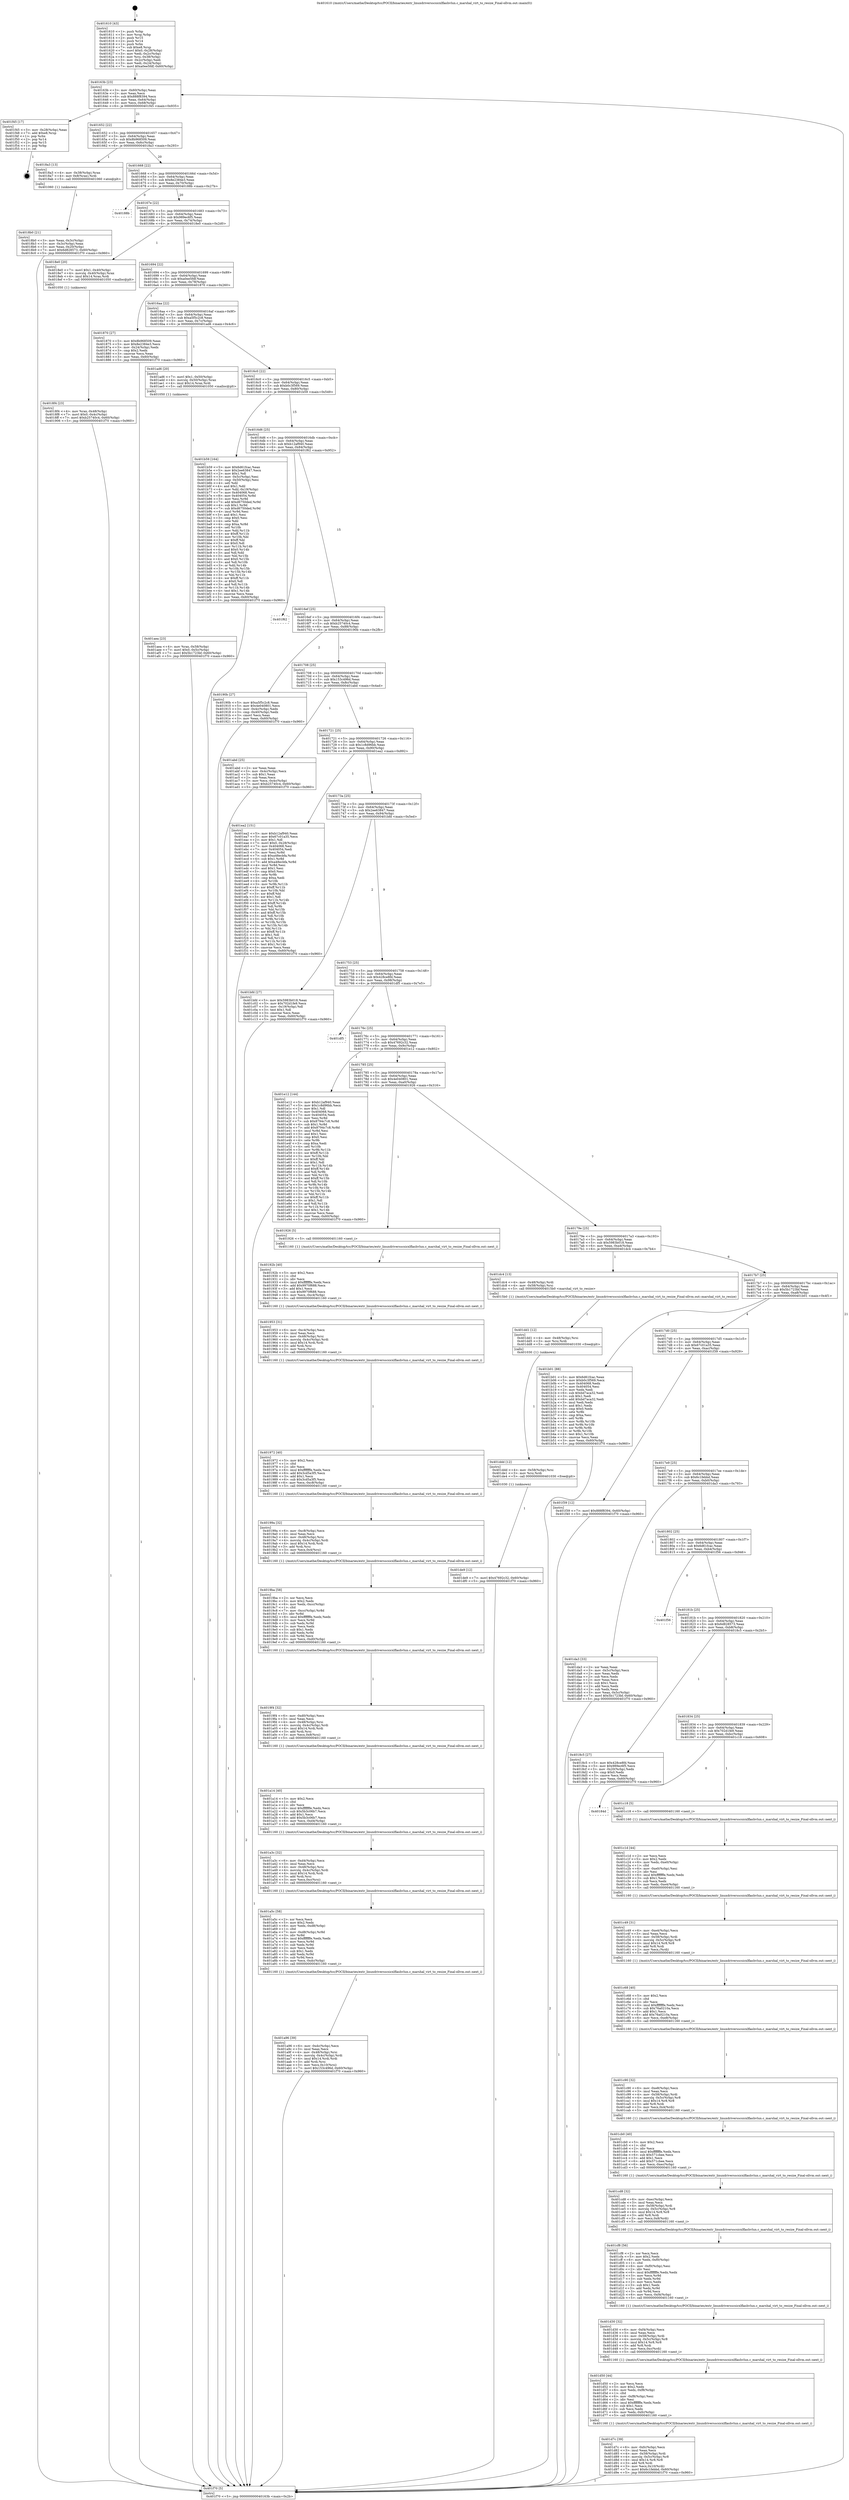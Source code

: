 digraph "0x401610" {
  label = "0x401610 (/mnt/c/Users/mathe/Desktop/tcc/POCII/binaries/extr_linuxdriversscsicxlflashvlun.c_marshal_virt_to_resize_Final-ollvm.out::main(0))"
  labelloc = "t"
  node[shape=record]

  Entry [label="",width=0.3,height=0.3,shape=circle,fillcolor=black,style=filled]
  "0x40163b" [label="{
     0x40163b [23]\l
     | [instrs]\l
     &nbsp;&nbsp;0x40163b \<+3\>: mov -0x60(%rbp),%eax\l
     &nbsp;&nbsp;0x40163e \<+2\>: mov %eax,%ecx\l
     &nbsp;&nbsp;0x401640 \<+6\>: sub $0x888f8394,%ecx\l
     &nbsp;&nbsp;0x401646 \<+3\>: mov %eax,-0x64(%rbp)\l
     &nbsp;&nbsp;0x401649 \<+3\>: mov %ecx,-0x68(%rbp)\l
     &nbsp;&nbsp;0x40164c \<+6\>: je 0000000000401f45 \<main+0x935\>\l
  }"]
  "0x401f45" [label="{
     0x401f45 [17]\l
     | [instrs]\l
     &nbsp;&nbsp;0x401f45 \<+3\>: mov -0x28(%rbp),%eax\l
     &nbsp;&nbsp;0x401f48 \<+7\>: add $0xe8,%rsp\l
     &nbsp;&nbsp;0x401f4f \<+1\>: pop %rbx\l
     &nbsp;&nbsp;0x401f50 \<+2\>: pop %r14\l
     &nbsp;&nbsp;0x401f52 \<+2\>: pop %r15\l
     &nbsp;&nbsp;0x401f54 \<+1\>: pop %rbp\l
     &nbsp;&nbsp;0x401f55 \<+1\>: ret\l
  }"]
  "0x401652" [label="{
     0x401652 [22]\l
     | [instrs]\l
     &nbsp;&nbsp;0x401652 \<+5\>: jmp 0000000000401657 \<main+0x47\>\l
     &nbsp;&nbsp;0x401657 \<+3\>: mov -0x64(%rbp),%eax\l
     &nbsp;&nbsp;0x40165a \<+5\>: sub $0x8b968509,%eax\l
     &nbsp;&nbsp;0x40165f \<+3\>: mov %eax,-0x6c(%rbp)\l
     &nbsp;&nbsp;0x401662 \<+6\>: je 00000000004018a3 \<main+0x293\>\l
  }"]
  Exit [label="",width=0.3,height=0.3,shape=circle,fillcolor=black,style=filled,peripheries=2]
  "0x4018a3" [label="{
     0x4018a3 [13]\l
     | [instrs]\l
     &nbsp;&nbsp;0x4018a3 \<+4\>: mov -0x38(%rbp),%rax\l
     &nbsp;&nbsp;0x4018a7 \<+4\>: mov 0x8(%rax),%rdi\l
     &nbsp;&nbsp;0x4018ab \<+5\>: call 0000000000401060 \<atoi@plt\>\l
     | [calls]\l
     &nbsp;&nbsp;0x401060 \{1\} (unknown)\l
  }"]
  "0x401668" [label="{
     0x401668 [22]\l
     | [instrs]\l
     &nbsp;&nbsp;0x401668 \<+5\>: jmp 000000000040166d \<main+0x5d\>\l
     &nbsp;&nbsp;0x40166d \<+3\>: mov -0x64(%rbp),%eax\l
     &nbsp;&nbsp;0x401670 \<+5\>: sub $0x8e2384e3,%eax\l
     &nbsp;&nbsp;0x401675 \<+3\>: mov %eax,-0x70(%rbp)\l
     &nbsp;&nbsp;0x401678 \<+6\>: je 000000000040188b \<main+0x27b\>\l
  }"]
  "0x401de9" [label="{
     0x401de9 [12]\l
     | [instrs]\l
     &nbsp;&nbsp;0x401de9 \<+7\>: movl $0x47692c32,-0x60(%rbp)\l
     &nbsp;&nbsp;0x401df0 \<+5\>: jmp 0000000000401f70 \<main+0x960\>\l
  }"]
  "0x40188b" [label="{
     0x40188b\l
  }", style=dashed]
  "0x40167e" [label="{
     0x40167e [22]\l
     | [instrs]\l
     &nbsp;&nbsp;0x40167e \<+5\>: jmp 0000000000401683 \<main+0x73\>\l
     &nbsp;&nbsp;0x401683 \<+3\>: mov -0x64(%rbp),%eax\l
     &nbsp;&nbsp;0x401686 \<+5\>: sub $0x989ec6f5,%eax\l
     &nbsp;&nbsp;0x40168b \<+3\>: mov %eax,-0x74(%rbp)\l
     &nbsp;&nbsp;0x40168e \<+6\>: je 00000000004018e0 \<main+0x2d0\>\l
  }"]
  "0x401ddd" [label="{
     0x401ddd [12]\l
     | [instrs]\l
     &nbsp;&nbsp;0x401ddd \<+4\>: mov -0x58(%rbp),%rsi\l
     &nbsp;&nbsp;0x401de1 \<+3\>: mov %rsi,%rdi\l
     &nbsp;&nbsp;0x401de4 \<+5\>: call 0000000000401030 \<free@plt\>\l
     | [calls]\l
     &nbsp;&nbsp;0x401030 \{1\} (unknown)\l
  }"]
  "0x4018e0" [label="{
     0x4018e0 [20]\l
     | [instrs]\l
     &nbsp;&nbsp;0x4018e0 \<+7\>: movl $0x1,-0x40(%rbp)\l
     &nbsp;&nbsp;0x4018e7 \<+4\>: movslq -0x40(%rbp),%rax\l
     &nbsp;&nbsp;0x4018eb \<+4\>: imul $0x14,%rax,%rdi\l
     &nbsp;&nbsp;0x4018ef \<+5\>: call 0000000000401050 \<malloc@plt\>\l
     | [calls]\l
     &nbsp;&nbsp;0x401050 \{1\} (unknown)\l
  }"]
  "0x401694" [label="{
     0x401694 [22]\l
     | [instrs]\l
     &nbsp;&nbsp;0x401694 \<+5\>: jmp 0000000000401699 \<main+0x89\>\l
     &nbsp;&nbsp;0x401699 \<+3\>: mov -0x64(%rbp),%eax\l
     &nbsp;&nbsp;0x40169c \<+5\>: sub $0xa0ee5fdf,%eax\l
     &nbsp;&nbsp;0x4016a1 \<+3\>: mov %eax,-0x78(%rbp)\l
     &nbsp;&nbsp;0x4016a4 \<+6\>: je 0000000000401870 \<main+0x260\>\l
  }"]
  "0x401dd1" [label="{
     0x401dd1 [12]\l
     | [instrs]\l
     &nbsp;&nbsp;0x401dd1 \<+4\>: mov -0x48(%rbp),%rsi\l
     &nbsp;&nbsp;0x401dd5 \<+3\>: mov %rsi,%rdi\l
     &nbsp;&nbsp;0x401dd8 \<+5\>: call 0000000000401030 \<free@plt\>\l
     | [calls]\l
     &nbsp;&nbsp;0x401030 \{1\} (unknown)\l
  }"]
  "0x401870" [label="{
     0x401870 [27]\l
     | [instrs]\l
     &nbsp;&nbsp;0x401870 \<+5\>: mov $0x8b968509,%eax\l
     &nbsp;&nbsp;0x401875 \<+5\>: mov $0x8e2384e3,%ecx\l
     &nbsp;&nbsp;0x40187a \<+3\>: mov -0x24(%rbp),%edx\l
     &nbsp;&nbsp;0x40187d \<+3\>: cmp $0x2,%edx\l
     &nbsp;&nbsp;0x401880 \<+3\>: cmovne %ecx,%eax\l
     &nbsp;&nbsp;0x401883 \<+3\>: mov %eax,-0x60(%rbp)\l
     &nbsp;&nbsp;0x401886 \<+5\>: jmp 0000000000401f70 \<main+0x960\>\l
  }"]
  "0x4016aa" [label="{
     0x4016aa [22]\l
     | [instrs]\l
     &nbsp;&nbsp;0x4016aa \<+5\>: jmp 00000000004016af \<main+0x9f\>\l
     &nbsp;&nbsp;0x4016af \<+3\>: mov -0x64(%rbp),%eax\l
     &nbsp;&nbsp;0x4016b2 \<+5\>: sub $0xa5f5c2c8,%eax\l
     &nbsp;&nbsp;0x4016b7 \<+3\>: mov %eax,-0x7c(%rbp)\l
     &nbsp;&nbsp;0x4016ba \<+6\>: je 0000000000401ad6 \<main+0x4c6\>\l
  }"]
  "0x401f70" [label="{
     0x401f70 [5]\l
     | [instrs]\l
     &nbsp;&nbsp;0x401f70 \<+5\>: jmp 000000000040163b \<main+0x2b\>\l
  }"]
  "0x401610" [label="{
     0x401610 [43]\l
     | [instrs]\l
     &nbsp;&nbsp;0x401610 \<+1\>: push %rbp\l
     &nbsp;&nbsp;0x401611 \<+3\>: mov %rsp,%rbp\l
     &nbsp;&nbsp;0x401614 \<+2\>: push %r15\l
     &nbsp;&nbsp;0x401616 \<+2\>: push %r14\l
     &nbsp;&nbsp;0x401618 \<+1\>: push %rbx\l
     &nbsp;&nbsp;0x401619 \<+7\>: sub $0xe8,%rsp\l
     &nbsp;&nbsp;0x401620 \<+7\>: movl $0x0,-0x28(%rbp)\l
     &nbsp;&nbsp;0x401627 \<+3\>: mov %edi,-0x2c(%rbp)\l
     &nbsp;&nbsp;0x40162a \<+4\>: mov %rsi,-0x38(%rbp)\l
     &nbsp;&nbsp;0x40162e \<+3\>: mov -0x2c(%rbp),%edi\l
     &nbsp;&nbsp;0x401631 \<+3\>: mov %edi,-0x24(%rbp)\l
     &nbsp;&nbsp;0x401634 \<+7\>: movl $0xa0ee5fdf,-0x60(%rbp)\l
  }"]
  "0x4018b0" [label="{
     0x4018b0 [21]\l
     | [instrs]\l
     &nbsp;&nbsp;0x4018b0 \<+3\>: mov %eax,-0x3c(%rbp)\l
     &nbsp;&nbsp;0x4018b3 \<+3\>: mov -0x3c(%rbp),%eax\l
     &nbsp;&nbsp;0x4018b6 \<+3\>: mov %eax,-0x20(%rbp)\l
     &nbsp;&nbsp;0x4018b9 \<+7\>: movl $0x6d828573,-0x60(%rbp)\l
     &nbsp;&nbsp;0x4018c0 \<+5\>: jmp 0000000000401f70 \<main+0x960\>\l
  }"]
  "0x401d7c" [label="{
     0x401d7c [39]\l
     | [instrs]\l
     &nbsp;&nbsp;0x401d7c \<+6\>: mov -0xfc(%rbp),%ecx\l
     &nbsp;&nbsp;0x401d82 \<+3\>: imul %eax,%ecx\l
     &nbsp;&nbsp;0x401d85 \<+4\>: mov -0x58(%rbp),%rdi\l
     &nbsp;&nbsp;0x401d89 \<+4\>: movslq -0x5c(%rbp),%r8\l
     &nbsp;&nbsp;0x401d8d \<+4\>: imul $0x14,%r8,%r8\l
     &nbsp;&nbsp;0x401d91 \<+3\>: add %r8,%rdi\l
     &nbsp;&nbsp;0x401d94 \<+3\>: mov %ecx,0x10(%rdi)\l
     &nbsp;&nbsp;0x401d97 \<+7\>: movl $0x6c1febbd,-0x60(%rbp)\l
     &nbsp;&nbsp;0x401d9e \<+5\>: jmp 0000000000401f70 \<main+0x960\>\l
  }"]
  "0x401ad6" [label="{
     0x401ad6 [20]\l
     | [instrs]\l
     &nbsp;&nbsp;0x401ad6 \<+7\>: movl $0x1,-0x50(%rbp)\l
     &nbsp;&nbsp;0x401add \<+4\>: movslq -0x50(%rbp),%rax\l
     &nbsp;&nbsp;0x401ae1 \<+4\>: imul $0x14,%rax,%rdi\l
     &nbsp;&nbsp;0x401ae5 \<+5\>: call 0000000000401050 \<malloc@plt\>\l
     | [calls]\l
     &nbsp;&nbsp;0x401050 \{1\} (unknown)\l
  }"]
  "0x4016c0" [label="{
     0x4016c0 [22]\l
     | [instrs]\l
     &nbsp;&nbsp;0x4016c0 \<+5\>: jmp 00000000004016c5 \<main+0xb5\>\l
     &nbsp;&nbsp;0x4016c5 \<+3\>: mov -0x64(%rbp),%eax\l
     &nbsp;&nbsp;0x4016c8 \<+5\>: sub $0xb0c3f569,%eax\l
     &nbsp;&nbsp;0x4016cd \<+3\>: mov %eax,-0x80(%rbp)\l
     &nbsp;&nbsp;0x4016d0 \<+6\>: je 0000000000401b59 \<main+0x549\>\l
  }"]
  "0x401d50" [label="{
     0x401d50 [44]\l
     | [instrs]\l
     &nbsp;&nbsp;0x401d50 \<+2\>: xor %ecx,%ecx\l
     &nbsp;&nbsp;0x401d52 \<+5\>: mov $0x2,%edx\l
     &nbsp;&nbsp;0x401d57 \<+6\>: mov %edx,-0xf8(%rbp)\l
     &nbsp;&nbsp;0x401d5d \<+1\>: cltd\l
     &nbsp;&nbsp;0x401d5e \<+6\>: mov -0xf8(%rbp),%esi\l
     &nbsp;&nbsp;0x401d64 \<+2\>: idiv %esi\l
     &nbsp;&nbsp;0x401d66 \<+6\>: imul $0xfffffffe,%edx,%edx\l
     &nbsp;&nbsp;0x401d6c \<+3\>: sub $0x1,%ecx\l
     &nbsp;&nbsp;0x401d6f \<+2\>: sub %ecx,%edx\l
     &nbsp;&nbsp;0x401d71 \<+6\>: mov %edx,-0xfc(%rbp)\l
     &nbsp;&nbsp;0x401d77 \<+5\>: call 0000000000401160 \<next_i\>\l
     | [calls]\l
     &nbsp;&nbsp;0x401160 \{1\} (/mnt/c/Users/mathe/Desktop/tcc/POCII/binaries/extr_linuxdriversscsicxlflashvlun.c_marshal_virt_to_resize_Final-ollvm.out::next_i)\l
  }"]
  "0x401b59" [label="{
     0x401b59 [164]\l
     | [instrs]\l
     &nbsp;&nbsp;0x401b59 \<+5\>: mov $0x6d61fcac,%eax\l
     &nbsp;&nbsp;0x401b5e \<+5\>: mov $0x2ee63847,%ecx\l
     &nbsp;&nbsp;0x401b63 \<+2\>: mov $0x1,%dl\l
     &nbsp;&nbsp;0x401b65 \<+3\>: mov -0x5c(%rbp),%esi\l
     &nbsp;&nbsp;0x401b68 \<+3\>: cmp -0x50(%rbp),%esi\l
     &nbsp;&nbsp;0x401b6b \<+4\>: setl %dil\l
     &nbsp;&nbsp;0x401b6f \<+4\>: and $0x1,%dil\l
     &nbsp;&nbsp;0x401b73 \<+4\>: mov %dil,-0x19(%rbp)\l
     &nbsp;&nbsp;0x401b77 \<+7\>: mov 0x404068,%esi\l
     &nbsp;&nbsp;0x401b7e \<+8\>: mov 0x404054,%r8d\l
     &nbsp;&nbsp;0x401b86 \<+3\>: mov %esi,%r9d\l
     &nbsp;&nbsp;0x401b89 \<+7\>: add $0xd6750ded,%r9d\l
     &nbsp;&nbsp;0x401b90 \<+4\>: sub $0x1,%r9d\l
     &nbsp;&nbsp;0x401b94 \<+7\>: sub $0xd6750ded,%r9d\l
     &nbsp;&nbsp;0x401b9b \<+4\>: imul %r9d,%esi\l
     &nbsp;&nbsp;0x401b9f \<+3\>: and $0x1,%esi\l
     &nbsp;&nbsp;0x401ba2 \<+3\>: cmp $0x0,%esi\l
     &nbsp;&nbsp;0x401ba5 \<+4\>: sete %dil\l
     &nbsp;&nbsp;0x401ba9 \<+4\>: cmp $0xa,%r8d\l
     &nbsp;&nbsp;0x401bad \<+4\>: setl %r10b\l
     &nbsp;&nbsp;0x401bb1 \<+3\>: mov %dil,%r11b\l
     &nbsp;&nbsp;0x401bb4 \<+4\>: xor $0xff,%r11b\l
     &nbsp;&nbsp;0x401bb8 \<+3\>: mov %r10b,%bl\l
     &nbsp;&nbsp;0x401bbb \<+3\>: xor $0xff,%bl\l
     &nbsp;&nbsp;0x401bbe \<+3\>: xor $0x0,%dl\l
     &nbsp;&nbsp;0x401bc1 \<+3\>: mov %r11b,%r14b\l
     &nbsp;&nbsp;0x401bc4 \<+4\>: and $0x0,%r14b\l
     &nbsp;&nbsp;0x401bc8 \<+3\>: and %dl,%dil\l
     &nbsp;&nbsp;0x401bcb \<+3\>: mov %bl,%r15b\l
     &nbsp;&nbsp;0x401bce \<+4\>: and $0x0,%r15b\l
     &nbsp;&nbsp;0x401bd2 \<+3\>: and %dl,%r10b\l
     &nbsp;&nbsp;0x401bd5 \<+3\>: or %dil,%r14b\l
     &nbsp;&nbsp;0x401bd8 \<+3\>: or %r10b,%r15b\l
     &nbsp;&nbsp;0x401bdb \<+3\>: xor %r15b,%r14b\l
     &nbsp;&nbsp;0x401bde \<+3\>: or %bl,%r11b\l
     &nbsp;&nbsp;0x401be1 \<+4\>: xor $0xff,%r11b\l
     &nbsp;&nbsp;0x401be5 \<+3\>: or $0x0,%dl\l
     &nbsp;&nbsp;0x401be8 \<+3\>: and %dl,%r11b\l
     &nbsp;&nbsp;0x401beb \<+3\>: or %r11b,%r14b\l
     &nbsp;&nbsp;0x401bee \<+4\>: test $0x1,%r14b\l
     &nbsp;&nbsp;0x401bf2 \<+3\>: cmovne %ecx,%eax\l
     &nbsp;&nbsp;0x401bf5 \<+3\>: mov %eax,-0x60(%rbp)\l
     &nbsp;&nbsp;0x401bf8 \<+5\>: jmp 0000000000401f70 \<main+0x960\>\l
  }"]
  "0x4016d6" [label="{
     0x4016d6 [25]\l
     | [instrs]\l
     &nbsp;&nbsp;0x4016d6 \<+5\>: jmp 00000000004016db \<main+0xcb\>\l
     &nbsp;&nbsp;0x4016db \<+3\>: mov -0x64(%rbp),%eax\l
     &nbsp;&nbsp;0x4016de \<+5\>: sub $0xb12af940,%eax\l
     &nbsp;&nbsp;0x4016e3 \<+6\>: mov %eax,-0x84(%rbp)\l
     &nbsp;&nbsp;0x4016e9 \<+6\>: je 0000000000401f62 \<main+0x952\>\l
  }"]
  "0x401d30" [label="{
     0x401d30 [32]\l
     | [instrs]\l
     &nbsp;&nbsp;0x401d30 \<+6\>: mov -0xf4(%rbp),%ecx\l
     &nbsp;&nbsp;0x401d36 \<+3\>: imul %eax,%ecx\l
     &nbsp;&nbsp;0x401d39 \<+4\>: mov -0x58(%rbp),%rdi\l
     &nbsp;&nbsp;0x401d3d \<+4\>: movslq -0x5c(%rbp),%r8\l
     &nbsp;&nbsp;0x401d41 \<+4\>: imul $0x14,%r8,%r8\l
     &nbsp;&nbsp;0x401d45 \<+3\>: add %r8,%rdi\l
     &nbsp;&nbsp;0x401d48 \<+3\>: mov %ecx,0xc(%rdi)\l
     &nbsp;&nbsp;0x401d4b \<+5\>: call 0000000000401160 \<next_i\>\l
     | [calls]\l
     &nbsp;&nbsp;0x401160 \{1\} (/mnt/c/Users/mathe/Desktop/tcc/POCII/binaries/extr_linuxdriversscsicxlflashvlun.c_marshal_virt_to_resize_Final-ollvm.out::next_i)\l
  }"]
  "0x401f62" [label="{
     0x401f62\l
  }", style=dashed]
  "0x4016ef" [label="{
     0x4016ef [25]\l
     | [instrs]\l
     &nbsp;&nbsp;0x4016ef \<+5\>: jmp 00000000004016f4 \<main+0xe4\>\l
     &nbsp;&nbsp;0x4016f4 \<+3\>: mov -0x64(%rbp),%eax\l
     &nbsp;&nbsp;0x4016f7 \<+5\>: sub $0xb25740c4,%eax\l
     &nbsp;&nbsp;0x4016fc \<+6\>: mov %eax,-0x88(%rbp)\l
     &nbsp;&nbsp;0x401702 \<+6\>: je 000000000040190b \<main+0x2fb\>\l
  }"]
  "0x401cf8" [label="{
     0x401cf8 [56]\l
     | [instrs]\l
     &nbsp;&nbsp;0x401cf8 \<+2\>: xor %ecx,%ecx\l
     &nbsp;&nbsp;0x401cfa \<+5\>: mov $0x2,%edx\l
     &nbsp;&nbsp;0x401cff \<+6\>: mov %edx,-0xf0(%rbp)\l
     &nbsp;&nbsp;0x401d05 \<+1\>: cltd\l
     &nbsp;&nbsp;0x401d06 \<+6\>: mov -0xf0(%rbp),%esi\l
     &nbsp;&nbsp;0x401d0c \<+2\>: idiv %esi\l
     &nbsp;&nbsp;0x401d0e \<+6\>: imul $0xfffffffe,%edx,%edx\l
     &nbsp;&nbsp;0x401d14 \<+3\>: mov %ecx,%r9d\l
     &nbsp;&nbsp;0x401d17 \<+3\>: sub %edx,%r9d\l
     &nbsp;&nbsp;0x401d1a \<+2\>: mov %ecx,%edx\l
     &nbsp;&nbsp;0x401d1c \<+3\>: sub $0x1,%edx\l
     &nbsp;&nbsp;0x401d1f \<+3\>: add %edx,%r9d\l
     &nbsp;&nbsp;0x401d22 \<+3\>: sub %r9d,%ecx\l
     &nbsp;&nbsp;0x401d25 \<+6\>: mov %ecx,-0xf4(%rbp)\l
     &nbsp;&nbsp;0x401d2b \<+5\>: call 0000000000401160 \<next_i\>\l
     | [calls]\l
     &nbsp;&nbsp;0x401160 \{1\} (/mnt/c/Users/mathe/Desktop/tcc/POCII/binaries/extr_linuxdriversscsicxlflashvlun.c_marshal_virt_to_resize_Final-ollvm.out::next_i)\l
  }"]
  "0x40190b" [label="{
     0x40190b [27]\l
     | [instrs]\l
     &nbsp;&nbsp;0x40190b \<+5\>: mov $0xa5f5c2c8,%eax\l
     &nbsp;&nbsp;0x401910 \<+5\>: mov $0x4e040801,%ecx\l
     &nbsp;&nbsp;0x401915 \<+3\>: mov -0x4c(%rbp),%edx\l
     &nbsp;&nbsp;0x401918 \<+3\>: cmp -0x40(%rbp),%edx\l
     &nbsp;&nbsp;0x40191b \<+3\>: cmovl %ecx,%eax\l
     &nbsp;&nbsp;0x40191e \<+3\>: mov %eax,-0x60(%rbp)\l
     &nbsp;&nbsp;0x401921 \<+5\>: jmp 0000000000401f70 \<main+0x960\>\l
  }"]
  "0x401708" [label="{
     0x401708 [25]\l
     | [instrs]\l
     &nbsp;&nbsp;0x401708 \<+5\>: jmp 000000000040170d \<main+0xfd\>\l
     &nbsp;&nbsp;0x40170d \<+3\>: mov -0x64(%rbp),%eax\l
     &nbsp;&nbsp;0x401710 \<+5\>: sub $0x153c496d,%eax\l
     &nbsp;&nbsp;0x401715 \<+6\>: mov %eax,-0x8c(%rbp)\l
     &nbsp;&nbsp;0x40171b \<+6\>: je 0000000000401abd \<main+0x4ad\>\l
  }"]
  "0x401cd8" [label="{
     0x401cd8 [32]\l
     | [instrs]\l
     &nbsp;&nbsp;0x401cd8 \<+6\>: mov -0xec(%rbp),%ecx\l
     &nbsp;&nbsp;0x401cde \<+3\>: imul %eax,%ecx\l
     &nbsp;&nbsp;0x401ce1 \<+4\>: mov -0x58(%rbp),%rdi\l
     &nbsp;&nbsp;0x401ce5 \<+4\>: movslq -0x5c(%rbp),%r8\l
     &nbsp;&nbsp;0x401ce9 \<+4\>: imul $0x14,%r8,%r8\l
     &nbsp;&nbsp;0x401ced \<+3\>: add %r8,%rdi\l
     &nbsp;&nbsp;0x401cf0 \<+3\>: mov %ecx,0x8(%rdi)\l
     &nbsp;&nbsp;0x401cf3 \<+5\>: call 0000000000401160 \<next_i\>\l
     | [calls]\l
     &nbsp;&nbsp;0x401160 \{1\} (/mnt/c/Users/mathe/Desktop/tcc/POCII/binaries/extr_linuxdriversscsicxlflashvlun.c_marshal_virt_to_resize_Final-ollvm.out::next_i)\l
  }"]
  "0x401abd" [label="{
     0x401abd [25]\l
     | [instrs]\l
     &nbsp;&nbsp;0x401abd \<+2\>: xor %eax,%eax\l
     &nbsp;&nbsp;0x401abf \<+3\>: mov -0x4c(%rbp),%ecx\l
     &nbsp;&nbsp;0x401ac2 \<+3\>: sub $0x1,%eax\l
     &nbsp;&nbsp;0x401ac5 \<+2\>: sub %eax,%ecx\l
     &nbsp;&nbsp;0x401ac7 \<+3\>: mov %ecx,-0x4c(%rbp)\l
     &nbsp;&nbsp;0x401aca \<+7\>: movl $0xb25740c4,-0x60(%rbp)\l
     &nbsp;&nbsp;0x401ad1 \<+5\>: jmp 0000000000401f70 \<main+0x960\>\l
  }"]
  "0x401721" [label="{
     0x401721 [25]\l
     | [instrs]\l
     &nbsp;&nbsp;0x401721 \<+5\>: jmp 0000000000401726 \<main+0x116\>\l
     &nbsp;&nbsp;0x401726 \<+3\>: mov -0x64(%rbp),%eax\l
     &nbsp;&nbsp;0x401729 \<+5\>: sub $0x1c8d96bb,%eax\l
     &nbsp;&nbsp;0x40172e \<+6\>: mov %eax,-0x90(%rbp)\l
     &nbsp;&nbsp;0x401734 \<+6\>: je 0000000000401ea2 \<main+0x892\>\l
  }"]
  "0x401cb0" [label="{
     0x401cb0 [40]\l
     | [instrs]\l
     &nbsp;&nbsp;0x401cb0 \<+5\>: mov $0x2,%ecx\l
     &nbsp;&nbsp;0x401cb5 \<+1\>: cltd\l
     &nbsp;&nbsp;0x401cb6 \<+2\>: idiv %ecx\l
     &nbsp;&nbsp;0x401cb8 \<+6\>: imul $0xfffffffe,%edx,%ecx\l
     &nbsp;&nbsp;0x401cbe \<+6\>: sub $0x571cbee,%ecx\l
     &nbsp;&nbsp;0x401cc4 \<+3\>: add $0x1,%ecx\l
     &nbsp;&nbsp;0x401cc7 \<+6\>: add $0x571cbee,%ecx\l
     &nbsp;&nbsp;0x401ccd \<+6\>: mov %ecx,-0xec(%rbp)\l
     &nbsp;&nbsp;0x401cd3 \<+5\>: call 0000000000401160 \<next_i\>\l
     | [calls]\l
     &nbsp;&nbsp;0x401160 \{1\} (/mnt/c/Users/mathe/Desktop/tcc/POCII/binaries/extr_linuxdriversscsicxlflashvlun.c_marshal_virt_to_resize_Final-ollvm.out::next_i)\l
  }"]
  "0x401ea2" [label="{
     0x401ea2 [151]\l
     | [instrs]\l
     &nbsp;&nbsp;0x401ea2 \<+5\>: mov $0xb12af940,%eax\l
     &nbsp;&nbsp;0x401ea7 \<+5\>: mov $0x67c01a35,%ecx\l
     &nbsp;&nbsp;0x401eac \<+2\>: mov $0x1,%dl\l
     &nbsp;&nbsp;0x401eae \<+7\>: movl $0x0,-0x28(%rbp)\l
     &nbsp;&nbsp;0x401eb5 \<+7\>: mov 0x404068,%esi\l
     &nbsp;&nbsp;0x401ebc \<+7\>: mov 0x404054,%edi\l
     &nbsp;&nbsp;0x401ec3 \<+3\>: mov %esi,%r8d\l
     &nbsp;&nbsp;0x401ec6 \<+7\>: sub $0xa48ecbfa,%r8d\l
     &nbsp;&nbsp;0x401ecd \<+4\>: sub $0x1,%r8d\l
     &nbsp;&nbsp;0x401ed1 \<+7\>: add $0xa48ecbfa,%r8d\l
     &nbsp;&nbsp;0x401ed8 \<+4\>: imul %r8d,%esi\l
     &nbsp;&nbsp;0x401edc \<+3\>: and $0x1,%esi\l
     &nbsp;&nbsp;0x401edf \<+3\>: cmp $0x0,%esi\l
     &nbsp;&nbsp;0x401ee2 \<+4\>: sete %r9b\l
     &nbsp;&nbsp;0x401ee6 \<+3\>: cmp $0xa,%edi\l
     &nbsp;&nbsp;0x401ee9 \<+4\>: setl %r10b\l
     &nbsp;&nbsp;0x401eed \<+3\>: mov %r9b,%r11b\l
     &nbsp;&nbsp;0x401ef0 \<+4\>: xor $0xff,%r11b\l
     &nbsp;&nbsp;0x401ef4 \<+3\>: mov %r10b,%bl\l
     &nbsp;&nbsp;0x401ef7 \<+3\>: xor $0xff,%bl\l
     &nbsp;&nbsp;0x401efa \<+3\>: xor $0x1,%dl\l
     &nbsp;&nbsp;0x401efd \<+3\>: mov %r11b,%r14b\l
     &nbsp;&nbsp;0x401f00 \<+4\>: and $0xff,%r14b\l
     &nbsp;&nbsp;0x401f04 \<+3\>: and %dl,%r9b\l
     &nbsp;&nbsp;0x401f07 \<+3\>: mov %bl,%r15b\l
     &nbsp;&nbsp;0x401f0a \<+4\>: and $0xff,%r15b\l
     &nbsp;&nbsp;0x401f0e \<+3\>: and %dl,%r10b\l
     &nbsp;&nbsp;0x401f11 \<+3\>: or %r9b,%r14b\l
     &nbsp;&nbsp;0x401f14 \<+3\>: or %r10b,%r15b\l
     &nbsp;&nbsp;0x401f17 \<+3\>: xor %r15b,%r14b\l
     &nbsp;&nbsp;0x401f1a \<+3\>: or %bl,%r11b\l
     &nbsp;&nbsp;0x401f1d \<+4\>: xor $0xff,%r11b\l
     &nbsp;&nbsp;0x401f21 \<+3\>: or $0x1,%dl\l
     &nbsp;&nbsp;0x401f24 \<+3\>: and %dl,%r11b\l
     &nbsp;&nbsp;0x401f27 \<+3\>: or %r11b,%r14b\l
     &nbsp;&nbsp;0x401f2a \<+4\>: test $0x1,%r14b\l
     &nbsp;&nbsp;0x401f2e \<+3\>: cmovne %ecx,%eax\l
     &nbsp;&nbsp;0x401f31 \<+3\>: mov %eax,-0x60(%rbp)\l
     &nbsp;&nbsp;0x401f34 \<+5\>: jmp 0000000000401f70 \<main+0x960\>\l
  }"]
  "0x40173a" [label="{
     0x40173a [25]\l
     | [instrs]\l
     &nbsp;&nbsp;0x40173a \<+5\>: jmp 000000000040173f \<main+0x12f\>\l
     &nbsp;&nbsp;0x40173f \<+3\>: mov -0x64(%rbp),%eax\l
     &nbsp;&nbsp;0x401742 \<+5\>: sub $0x2ee63847,%eax\l
     &nbsp;&nbsp;0x401747 \<+6\>: mov %eax,-0x94(%rbp)\l
     &nbsp;&nbsp;0x40174d \<+6\>: je 0000000000401bfd \<main+0x5ed\>\l
  }"]
  "0x401c90" [label="{
     0x401c90 [32]\l
     | [instrs]\l
     &nbsp;&nbsp;0x401c90 \<+6\>: mov -0xe8(%rbp),%ecx\l
     &nbsp;&nbsp;0x401c96 \<+3\>: imul %eax,%ecx\l
     &nbsp;&nbsp;0x401c99 \<+4\>: mov -0x58(%rbp),%rdi\l
     &nbsp;&nbsp;0x401c9d \<+4\>: movslq -0x5c(%rbp),%r8\l
     &nbsp;&nbsp;0x401ca1 \<+4\>: imul $0x14,%r8,%r8\l
     &nbsp;&nbsp;0x401ca5 \<+3\>: add %r8,%rdi\l
     &nbsp;&nbsp;0x401ca8 \<+3\>: mov %ecx,0x4(%rdi)\l
     &nbsp;&nbsp;0x401cab \<+5\>: call 0000000000401160 \<next_i\>\l
     | [calls]\l
     &nbsp;&nbsp;0x401160 \{1\} (/mnt/c/Users/mathe/Desktop/tcc/POCII/binaries/extr_linuxdriversscsicxlflashvlun.c_marshal_virt_to_resize_Final-ollvm.out::next_i)\l
  }"]
  "0x401bfd" [label="{
     0x401bfd [27]\l
     | [instrs]\l
     &nbsp;&nbsp;0x401bfd \<+5\>: mov $0x5983b018,%eax\l
     &nbsp;&nbsp;0x401c02 \<+5\>: mov $0x702d1fe9,%ecx\l
     &nbsp;&nbsp;0x401c07 \<+3\>: mov -0x19(%rbp),%dl\l
     &nbsp;&nbsp;0x401c0a \<+3\>: test $0x1,%dl\l
     &nbsp;&nbsp;0x401c0d \<+3\>: cmovne %ecx,%eax\l
     &nbsp;&nbsp;0x401c10 \<+3\>: mov %eax,-0x60(%rbp)\l
     &nbsp;&nbsp;0x401c13 \<+5\>: jmp 0000000000401f70 \<main+0x960\>\l
  }"]
  "0x401753" [label="{
     0x401753 [25]\l
     | [instrs]\l
     &nbsp;&nbsp;0x401753 \<+5\>: jmp 0000000000401758 \<main+0x148\>\l
     &nbsp;&nbsp;0x401758 \<+3\>: mov -0x64(%rbp),%eax\l
     &nbsp;&nbsp;0x40175b \<+5\>: sub $0x428ce8fd,%eax\l
     &nbsp;&nbsp;0x401760 \<+6\>: mov %eax,-0x98(%rbp)\l
     &nbsp;&nbsp;0x401766 \<+6\>: je 0000000000401df5 \<main+0x7e5\>\l
  }"]
  "0x401c68" [label="{
     0x401c68 [40]\l
     | [instrs]\l
     &nbsp;&nbsp;0x401c68 \<+5\>: mov $0x2,%ecx\l
     &nbsp;&nbsp;0x401c6d \<+1\>: cltd\l
     &nbsp;&nbsp;0x401c6e \<+2\>: idiv %ecx\l
     &nbsp;&nbsp;0x401c70 \<+6\>: imul $0xfffffffe,%edx,%ecx\l
     &nbsp;&nbsp;0x401c76 \<+6\>: sub $0x76a0210a,%ecx\l
     &nbsp;&nbsp;0x401c7c \<+3\>: add $0x1,%ecx\l
     &nbsp;&nbsp;0x401c7f \<+6\>: add $0x76a0210a,%ecx\l
     &nbsp;&nbsp;0x401c85 \<+6\>: mov %ecx,-0xe8(%rbp)\l
     &nbsp;&nbsp;0x401c8b \<+5\>: call 0000000000401160 \<next_i\>\l
     | [calls]\l
     &nbsp;&nbsp;0x401160 \{1\} (/mnt/c/Users/mathe/Desktop/tcc/POCII/binaries/extr_linuxdriversscsicxlflashvlun.c_marshal_virt_to_resize_Final-ollvm.out::next_i)\l
  }"]
  "0x401df5" [label="{
     0x401df5\l
  }", style=dashed]
  "0x40176c" [label="{
     0x40176c [25]\l
     | [instrs]\l
     &nbsp;&nbsp;0x40176c \<+5\>: jmp 0000000000401771 \<main+0x161\>\l
     &nbsp;&nbsp;0x401771 \<+3\>: mov -0x64(%rbp),%eax\l
     &nbsp;&nbsp;0x401774 \<+5\>: sub $0x47692c32,%eax\l
     &nbsp;&nbsp;0x401779 \<+6\>: mov %eax,-0x9c(%rbp)\l
     &nbsp;&nbsp;0x40177f \<+6\>: je 0000000000401e12 \<main+0x802\>\l
  }"]
  "0x401c49" [label="{
     0x401c49 [31]\l
     | [instrs]\l
     &nbsp;&nbsp;0x401c49 \<+6\>: mov -0xe4(%rbp),%ecx\l
     &nbsp;&nbsp;0x401c4f \<+3\>: imul %eax,%ecx\l
     &nbsp;&nbsp;0x401c52 \<+4\>: mov -0x58(%rbp),%rdi\l
     &nbsp;&nbsp;0x401c56 \<+4\>: movslq -0x5c(%rbp),%r8\l
     &nbsp;&nbsp;0x401c5a \<+4\>: imul $0x14,%r8,%r8\l
     &nbsp;&nbsp;0x401c5e \<+3\>: add %r8,%rdi\l
     &nbsp;&nbsp;0x401c61 \<+2\>: mov %ecx,(%rdi)\l
     &nbsp;&nbsp;0x401c63 \<+5\>: call 0000000000401160 \<next_i\>\l
     | [calls]\l
     &nbsp;&nbsp;0x401160 \{1\} (/mnt/c/Users/mathe/Desktop/tcc/POCII/binaries/extr_linuxdriversscsicxlflashvlun.c_marshal_virt_to_resize_Final-ollvm.out::next_i)\l
  }"]
  "0x401e12" [label="{
     0x401e12 [144]\l
     | [instrs]\l
     &nbsp;&nbsp;0x401e12 \<+5\>: mov $0xb12af940,%eax\l
     &nbsp;&nbsp;0x401e17 \<+5\>: mov $0x1c8d96bb,%ecx\l
     &nbsp;&nbsp;0x401e1c \<+2\>: mov $0x1,%dl\l
     &nbsp;&nbsp;0x401e1e \<+7\>: mov 0x404068,%esi\l
     &nbsp;&nbsp;0x401e25 \<+7\>: mov 0x404054,%edi\l
     &nbsp;&nbsp;0x401e2c \<+3\>: mov %esi,%r8d\l
     &nbsp;&nbsp;0x401e2f \<+7\>: sub $0x8794c7c8,%r8d\l
     &nbsp;&nbsp;0x401e36 \<+4\>: sub $0x1,%r8d\l
     &nbsp;&nbsp;0x401e3a \<+7\>: add $0x8794c7c8,%r8d\l
     &nbsp;&nbsp;0x401e41 \<+4\>: imul %r8d,%esi\l
     &nbsp;&nbsp;0x401e45 \<+3\>: and $0x1,%esi\l
     &nbsp;&nbsp;0x401e48 \<+3\>: cmp $0x0,%esi\l
     &nbsp;&nbsp;0x401e4b \<+4\>: sete %r9b\l
     &nbsp;&nbsp;0x401e4f \<+3\>: cmp $0xa,%edi\l
     &nbsp;&nbsp;0x401e52 \<+4\>: setl %r10b\l
     &nbsp;&nbsp;0x401e56 \<+3\>: mov %r9b,%r11b\l
     &nbsp;&nbsp;0x401e59 \<+4\>: xor $0xff,%r11b\l
     &nbsp;&nbsp;0x401e5d \<+3\>: mov %r10b,%bl\l
     &nbsp;&nbsp;0x401e60 \<+3\>: xor $0xff,%bl\l
     &nbsp;&nbsp;0x401e63 \<+3\>: xor $0x1,%dl\l
     &nbsp;&nbsp;0x401e66 \<+3\>: mov %r11b,%r14b\l
     &nbsp;&nbsp;0x401e69 \<+4\>: and $0xff,%r14b\l
     &nbsp;&nbsp;0x401e6d \<+3\>: and %dl,%r9b\l
     &nbsp;&nbsp;0x401e70 \<+3\>: mov %bl,%r15b\l
     &nbsp;&nbsp;0x401e73 \<+4\>: and $0xff,%r15b\l
     &nbsp;&nbsp;0x401e77 \<+3\>: and %dl,%r10b\l
     &nbsp;&nbsp;0x401e7a \<+3\>: or %r9b,%r14b\l
     &nbsp;&nbsp;0x401e7d \<+3\>: or %r10b,%r15b\l
     &nbsp;&nbsp;0x401e80 \<+3\>: xor %r15b,%r14b\l
     &nbsp;&nbsp;0x401e83 \<+3\>: or %bl,%r11b\l
     &nbsp;&nbsp;0x401e86 \<+4\>: xor $0xff,%r11b\l
     &nbsp;&nbsp;0x401e8a \<+3\>: or $0x1,%dl\l
     &nbsp;&nbsp;0x401e8d \<+3\>: and %dl,%r11b\l
     &nbsp;&nbsp;0x401e90 \<+3\>: or %r11b,%r14b\l
     &nbsp;&nbsp;0x401e93 \<+4\>: test $0x1,%r14b\l
     &nbsp;&nbsp;0x401e97 \<+3\>: cmovne %ecx,%eax\l
     &nbsp;&nbsp;0x401e9a \<+3\>: mov %eax,-0x60(%rbp)\l
     &nbsp;&nbsp;0x401e9d \<+5\>: jmp 0000000000401f70 \<main+0x960\>\l
  }"]
  "0x401785" [label="{
     0x401785 [25]\l
     | [instrs]\l
     &nbsp;&nbsp;0x401785 \<+5\>: jmp 000000000040178a \<main+0x17a\>\l
     &nbsp;&nbsp;0x40178a \<+3\>: mov -0x64(%rbp),%eax\l
     &nbsp;&nbsp;0x40178d \<+5\>: sub $0x4e040801,%eax\l
     &nbsp;&nbsp;0x401792 \<+6\>: mov %eax,-0xa0(%rbp)\l
     &nbsp;&nbsp;0x401798 \<+6\>: je 0000000000401926 \<main+0x316\>\l
  }"]
  "0x401c1d" [label="{
     0x401c1d [44]\l
     | [instrs]\l
     &nbsp;&nbsp;0x401c1d \<+2\>: xor %ecx,%ecx\l
     &nbsp;&nbsp;0x401c1f \<+5\>: mov $0x2,%edx\l
     &nbsp;&nbsp;0x401c24 \<+6\>: mov %edx,-0xe0(%rbp)\l
     &nbsp;&nbsp;0x401c2a \<+1\>: cltd\l
     &nbsp;&nbsp;0x401c2b \<+6\>: mov -0xe0(%rbp),%esi\l
     &nbsp;&nbsp;0x401c31 \<+2\>: idiv %esi\l
     &nbsp;&nbsp;0x401c33 \<+6\>: imul $0xfffffffe,%edx,%edx\l
     &nbsp;&nbsp;0x401c39 \<+3\>: sub $0x1,%ecx\l
     &nbsp;&nbsp;0x401c3c \<+2\>: sub %ecx,%edx\l
     &nbsp;&nbsp;0x401c3e \<+6\>: mov %edx,-0xe4(%rbp)\l
     &nbsp;&nbsp;0x401c44 \<+5\>: call 0000000000401160 \<next_i\>\l
     | [calls]\l
     &nbsp;&nbsp;0x401160 \{1\} (/mnt/c/Users/mathe/Desktop/tcc/POCII/binaries/extr_linuxdriversscsicxlflashvlun.c_marshal_virt_to_resize_Final-ollvm.out::next_i)\l
  }"]
  "0x401926" [label="{
     0x401926 [5]\l
     | [instrs]\l
     &nbsp;&nbsp;0x401926 \<+5\>: call 0000000000401160 \<next_i\>\l
     | [calls]\l
     &nbsp;&nbsp;0x401160 \{1\} (/mnt/c/Users/mathe/Desktop/tcc/POCII/binaries/extr_linuxdriversscsicxlflashvlun.c_marshal_virt_to_resize_Final-ollvm.out::next_i)\l
  }"]
  "0x40179e" [label="{
     0x40179e [25]\l
     | [instrs]\l
     &nbsp;&nbsp;0x40179e \<+5\>: jmp 00000000004017a3 \<main+0x193\>\l
     &nbsp;&nbsp;0x4017a3 \<+3\>: mov -0x64(%rbp),%eax\l
     &nbsp;&nbsp;0x4017a6 \<+5\>: sub $0x5983b018,%eax\l
     &nbsp;&nbsp;0x4017ab \<+6\>: mov %eax,-0xa4(%rbp)\l
     &nbsp;&nbsp;0x4017b1 \<+6\>: je 0000000000401dc4 \<main+0x7b4\>\l
  }"]
  "0x40184d" [label="{
     0x40184d\l
  }", style=dashed]
  "0x401dc4" [label="{
     0x401dc4 [13]\l
     | [instrs]\l
     &nbsp;&nbsp;0x401dc4 \<+4\>: mov -0x48(%rbp),%rdi\l
     &nbsp;&nbsp;0x401dc8 \<+4\>: mov -0x58(%rbp),%rsi\l
     &nbsp;&nbsp;0x401dcc \<+5\>: call 00000000004015b0 \<marshal_virt_to_resize\>\l
     | [calls]\l
     &nbsp;&nbsp;0x4015b0 \{1\} (/mnt/c/Users/mathe/Desktop/tcc/POCII/binaries/extr_linuxdriversscsicxlflashvlun.c_marshal_virt_to_resize_Final-ollvm.out::marshal_virt_to_resize)\l
  }"]
  "0x4017b7" [label="{
     0x4017b7 [25]\l
     | [instrs]\l
     &nbsp;&nbsp;0x4017b7 \<+5\>: jmp 00000000004017bc \<main+0x1ac\>\l
     &nbsp;&nbsp;0x4017bc \<+3\>: mov -0x64(%rbp),%eax\l
     &nbsp;&nbsp;0x4017bf \<+5\>: sub $0x5b1723bf,%eax\l
     &nbsp;&nbsp;0x4017c4 \<+6\>: mov %eax,-0xa8(%rbp)\l
     &nbsp;&nbsp;0x4017ca \<+6\>: je 0000000000401b01 \<main+0x4f1\>\l
  }"]
  "0x401c18" [label="{
     0x401c18 [5]\l
     | [instrs]\l
     &nbsp;&nbsp;0x401c18 \<+5\>: call 0000000000401160 \<next_i\>\l
     | [calls]\l
     &nbsp;&nbsp;0x401160 \{1\} (/mnt/c/Users/mathe/Desktop/tcc/POCII/binaries/extr_linuxdriversscsicxlflashvlun.c_marshal_virt_to_resize_Final-ollvm.out::next_i)\l
  }"]
  "0x401b01" [label="{
     0x401b01 [88]\l
     | [instrs]\l
     &nbsp;&nbsp;0x401b01 \<+5\>: mov $0x6d61fcac,%eax\l
     &nbsp;&nbsp;0x401b06 \<+5\>: mov $0xb0c3f569,%ecx\l
     &nbsp;&nbsp;0x401b0b \<+7\>: mov 0x404068,%edx\l
     &nbsp;&nbsp;0x401b12 \<+7\>: mov 0x404054,%esi\l
     &nbsp;&nbsp;0x401b19 \<+2\>: mov %edx,%edi\l
     &nbsp;&nbsp;0x401b1b \<+6\>: sub $0xbd7aca32,%edi\l
     &nbsp;&nbsp;0x401b21 \<+3\>: sub $0x1,%edi\l
     &nbsp;&nbsp;0x401b24 \<+6\>: add $0xbd7aca32,%edi\l
     &nbsp;&nbsp;0x401b2a \<+3\>: imul %edi,%edx\l
     &nbsp;&nbsp;0x401b2d \<+3\>: and $0x1,%edx\l
     &nbsp;&nbsp;0x401b30 \<+3\>: cmp $0x0,%edx\l
     &nbsp;&nbsp;0x401b33 \<+4\>: sete %r8b\l
     &nbsp;&nbsp;0x401b37 \<+3\>: cmp $0xa,%esi\l
     &nbsp;&nbsp;0x401b3a \<+4\>: setl %r9b\l
     &nbsp;&nbsp;0x401b3e \<+3\>: mov %r8b,%r10b\l
     &nbsp;&nbsp;0x401b41 \<+3\>: and %r9b,%r10b\l
     &nbsp;&nbsp;0x401b44 \<+3\>: xor %r9b,%r8b\l
     &nbsp;&nbsp;0x401b47 \<+3\>: or %r8b,%r10b\l
     &nbsp;&nbsp;0x401b4a \<+4\>: test $0x1,%r10b\l
     &nbsp;&nbsp;0x401b4e \<+3\>: cmovne %ecx,%eax\l
     &nbsp;&nbsp;0x401b51 \<+3\>: mov %eax,-0x60(%rbp)\l
     &nbsp;&nbsp;0x401b54 \<+5\>: jmp 0000000000401f70 \<main+0x960\>\l
  }"]
  "0x4017d0" [label="{
     0x4017d0 [25]\l
     | [instrs]\l
     &nbsp;&nbsp;0x4017d0 \<+5\>: jmp 00000000004017d5 \<main+0x1c5\>\l
     &nbsp;&nbsp;0x4017d5 \<+3\>: mov -0x64(%rbp),%eax\l
     &nbsp;&nbsp;0x4017d8 \<+5\>: sub $0x67c01a35,%eax\l
     &nbsp;&nbsp;0x4017dd \<+6\>: mov %eax,-0xac(%rbp)\l
     &nbsp;&nbsp;0x4017e3 \<+6\>: je 0000000000401f39 \<main+0x929\>\l
  }"]
  "0x401aea" [label="{
     0x401aea [23]\l
     | [instrs]\l
     &nbsp;&nbsp;0x401aea \<+4\>: mov %rax,-0x58(%rbp)\l
     &nbsp;&nbsp;0x401aee \<+7\>: movl $0x0,-0x5c(%rbp)\l
     &nbsp;&nbsp;0x401af5 \<+7\>: movl $0x5b1723bf,-0x60(%rbp)\l
     &nbsp;&nbsp;0x401afc \<+5\>: jmp 0000000000401f70 \<main+0x960\>\l
  }"]
  "0x401f39" [label="{
     0x401f39 [12]\l
     | [instrs]\l
     &nbsp;&nbsp;0x401f39 \<+7\>: movl $0x888f8394,-0x60(%rbp)\l
     &nbsp;&nbsp;0x401f40 \<+5\>: jmp 0000000000401f70 \<main+0x960\>\l
  }"]
  "0x4017e9" [label="{
     0x4017e9 [25]\l
     | [instrs]\l
     &nbsp;&nbsp;0x4017e9 \<+5\>: jmp 00000000004017ee \<main+0x1de\>\l
     &nbsp;&nbsp;0x4017ee \<+3\>: mov -0x64(%rbp),%eax\l
     &nbsp;&nbsp;0x4017f1 \<+5\>: sub $0x6c1febbd,%eax\l
     &nbsp;&nbsp;0x4017f6 \<+6\>: mov %eax,-0xb0(%rbp)\l
     &nbsp;&nbsp;0x4017fc \<+6\>: je 0000000000401da3 \<main+0x793\>\l
  }"]
  "0x401a96" [label="{
     0x401a96 [39]\l
     | [instrs]\l
     &nbsp;&nbsp;0x401a96 \<+6\>: mov -0xdc(%rbp),%ecx\l
     &nbsp;&nbsp;0x401a9c \<+3\>: imul %eax,%ecx\l
     &nbsp;&nbsp;0x401a9f \<+4\>: mov -0x48(%rbp),%rsi\l
     &nbsp;&nbsp;0x401aa3 \<+4\>: movslq -0x4c(%rbp),%rdi\l
     &nbsp;&nbsp;0x401aa7 \<+4\>: imul $0x14,%rdi,%rdi\l
     &nbsp;&nbsp;0x401aab \<+3\>: add %rdi,%rsi\l
     &nbsp;&nbsp;0x401aae \<+3\>: mov %ecx,0x10(%rsi)\l
     &nbsp;&nbsp;0x401ab1 \<+7\>: movl $0x153c496d,-0x60(%rbp)\l
     &nbsp;&nbsp;0x401ab8 \<+5\>: jmp 0000000000401f70 \<main+0x960\>\l
  }"]
  "0x401da3" [label="{
     0x401da3 [33]\l
     | [instrs]\l
     &nbsp;&nbsp;0x401da3 \<+2\>: xor %eax,%eax\l
     &nbsp;&nbsp;0x401da5 \<+3\>: mov -0x5c(%rbp),%ecx\l
     &nbsp;&nbsp;0x401da8 \<+2\>: mov %eax,%edx\l
     &nbsp;&nbsp;0x401daa \<+2\>: sub %ecx,%edx\l
     &nbsp;&nbsp;0x401dac \<+2\>: mov %eax,%ecx\l
     &nbsp;&nbsp;0x401dae \<+3\>: sub $0x1,%ecx\l
     &nbsp;&nbsp;0x401db1 \<+2\>: add %ecx,%edx\l
     &nbsp;&nbsp;0x401db3 \<+2\>: sub %edx,%eax\l
     &nbsp;&nbsp;0x401db5 \<+3\>: mov %eax,-0x5c(%rbp)\l
     &nbsp;&nbsp;0x401db8 \<+7\>: movl $0x5b1723bf,-0x60(%rbp)\l
     &nbsp;&nbsp;0x401dbf \<+5\>: jmp 0000000000401f70 \<main+0x960\>\l
  }"]
  "0x401802" [label="{
     0x401802 [25]\l
     | [instrs]\l
     &nbsp;&nbsp;0x401802 \<+5\>: jmp 0000000000401807 \<main+0x1f7\>\l
     &nbsp;&nbsp;0x401807 \<+3\>: mov -0x64(%rbp),%eax\l
     &nbsp;&nbsp;0x40180a \<+5\>: sub $0x6d61fcac,%eax\l
     &nbsp;&nbsp;0x40180f \<+6\>: mov %eax,-0xb4(%rbp)\l
     &nbsp;&nbsp;0x401815 \<+6\>: je 0000000000401f56 \<main+0x946\>\l
  }"]
  "0x401a5c" [label="{
     0x401a5c [58]\l
     | [instrs]\l
     &nbsp;&nbsp;0x401a5c \<+2\>: xor %ecx,%ecx\l
     &nbsp;&nbsp;0x401a5e \<+5\>: mov $0x2,%edx\l
     &nbsp;&nbsp;0x401a63 \<+6\>: mov %edx,-0xd8(%rbp)\l
     &nbsp;&nbsp;0x401a69 \<+1\>: cltd\l
     &nbsp;&nbsp;0x401a6a \<+7\>: mov -0xd8(%rbp),%r8d\l
     &nbsp;&nbsp;0x401a71 \<+3\>: idiv %r8d\l
     &nbsp;&nbsp;0x401a74 \<+6\>: imul $0xfffffffe,%edx,%edx\l
     &nbsp;&nbsp;0x401a7a \<+3\>: mov %ecx,%r9d\l
     &nbsp;&nbsp;0x401a7d \<+3\>: sub %edx,%r9d\l
     &nbsp;&nbsp;0x401a80 \<+2\>: mov %ecx,%edx\l
     &nbsp;&nbsp;0x401a82 \<+3\>: sub $0x1,%edx\l
     &nbsp;&nbsp;0x401a85 \<+3\>: add %edx,%r9d\l
     &nbsp;&nbsp;0x401a88 \<+3\>: sub %r9d,%ecx\l
     &nbsp;&nbsp;0x401a8b \<+6\>: mov %ecx,-0xdc(%rbp)\l
     &nbsp;&nbsp;0x401a91 \<+5\>: call 0000000000401160 \<next_i\>\l
     | [calls]\l
     &nbsp;&nbsp;0x401160 \{1\} (/mnt/c/Users/mathe/Desktop/tcc/POCII/binaries/extr_linuxdriversscsicxlflashvlun.c_marshal_virt_to_resize_Final-ollvm.out::next_i)\l
  }"]
  "0x401f56" [label="{
     0x401f56\l
  }", style=dashed]
  "0x40181b" [label="{
     0x40181b [25]\l
     | [instrs]\l
     &nbsp;&nbsp;0x40181b \<+5\>: jmp 0000000000401820 \<main+0x210\>\l
     &nbsp;&nbsp;0x401820 \<+3\>: mov -0x64(%rbp),%eax\l
     &nbsp;&nbsp;0x401823 \<+5\>: sub $0x6d828573,%eax\l
     &nbsp;&nbsp;0x401828 \<+6\>: mov %eax,-0xb8(%rbp)\l
     &nbsp;&nbsp;0x40182e \<+6\>: je 00000000004018c5 \<main+0x2b5\>\l
  }"]
  "0x401a3c" [label="{
     0x401a3c [32]\l
     | [instrs]\l
     &nbsp;&nbsp;0x401a3c \<+6\>: mov -0xd4(%rbp),%ecx\l
     &nbsp;&nbsp;0x401a42 \<+3\>: imul %eax,%ecx\l
     &nbsp;&nbsp;0x401a45 \<+4\>: mov -0x48(%rbp),%rsi\l
     &nbsp;&nbsp;0x401a49 \<+4\>: movslq -0x4c(%rbp),%rdi\l
     &nbsp;&nbsp;0x401a4d \<+4\>: imul $0x14,%rdi,%rdi\l
     &nbsp;&nbsp;0x401a51 \<+3\>: add %rdi,%rsi\l
     &nbsp;&nbsp;0x401a54 \<+3\>: mov %ecx,0xc(%rsi)\l
     &nbsp;&nbsp;0x401a57 \<+5\>: call 0000000000401160 \<next_i\>\l
     | [calls]\l
     &nbsp;&nbsp;0x401160 \{1\} (/mnt/c/Users/mathe/Desktop/tcc/POCII/binaries/extr_linuxdriversscsicxlflashvlun.c_marshal_virt_to_resize_Final-ollvm.out::next_i)\l
  }"]
  "0x4018c5" [label="{
     0x4018c5 [27]\l
     | [instrs]\l
     &nbsp;&nbsp;0x4018c5 \<+5\>: mov $0x428ce8fd,%eax\l
     &nbsp;&nbsp;0x4018ca \<+5\>: mov $0x989ec6f5,%ecx\l
     &nbsp;&nbsp;0x4018cf \<+3\>: mov -0x20(%rbp),%edx\l
     &nbsp;&nbsp;0x4018d2 \<+3\>: cmp $0x0,%edx\l
     &nbsp;&nbsp;0x4018d5 \<+3\>: cmove %ecx,%eax\l
     &nbsp;&nbsp;0x4018d8 \<+3\>: mov %eax,-0x60(%rbp)\l
     &nbsp;&nbsp;0x4018db \<+5\>: jmp 0000000000401f70 \<main+0x960\>\l
  }"]
  "0x401834" [label="{
     0x401834 [25]\l
     | [instrs]\l
     &nbsp;&nbsp;0x401834 \<+5\>: jmp 0000000000401839 \<main+0x229\>\l
     &nbsp;&nbsp;0x401839 \<+3\>: mov -0x64(%rbp),%eax\l
     &nbsp;&nbsp;0x40183c \<+5\>: sub $0x702d1fe9,%eax\l
     &nbsp;&nbsp;0x401841 \<+6\>: mov %eax,-0xbc(%rbp)\l
     &nbsp;&nbsp;0x401847 \<+6\>: je 0000000000401c18 \<main+0x608\>\l
  }"]
  "0x4018f4" [label="{
     0x4018f4 [23]\l
     | [instrs]\l
     &nbsp;&nbsp;0x4018f4 \<+4\>: mov %rax,-0x48(%rbp)\l
     &nbsp;&nbsp;0x4018f8 \<+7\>: movl $0x0,-0x4c(%rbp)\l
     &nbsp;&nbsp;0x4018ff \<+7\>: movl $0xb25740c4,-0x60(%rbp)\l
     &nbsp;&nbsp;0x401906 \<+5\>: jmp 0000000000401f70 \<main+0x960\>\l
  }"]
  "0x40192b" [label="{
     0x40192b [40]\l
     | [instrs]\l
     &nbsp;&nbsp;0x40192b \<+5\>: mov $0x2,%ecx\l
     &nbsp;&nbsp;0x401930 \<+1\>: cltd\l
     &nbsp;&nbsp;0x401931 \<+2\>: idiv %ecx\l
     &nbsp;&nbsp;0x401933 \<+6\>: imul $0xfffffffe,%edx,%ecx\l
     &nbsp;&nbsp;0x401939 \<+6\>: add $0x9970f688,%ecx\l
     &nbsp;&nbsp;0x40193f \<+3\>: add $0x1,%ecx\l
     &nbsp;&nbsp;0x401942 \<+6\>: sub $0x9970f688,%ecx\l
     &nbsp;&nbsp;0x401948 \<+6\>: mov %ecx,-0xc4(%rbp)\l
     &nbsp;&nbsp;0x40194e \<+5\>: call 0000000000401160 \<next_i\>\l
     | [calls]\l
     &nbsp;&nbsp;0x401160 \{1\} (/mnt/c/Users/mathe/Desktop/tcc/POCII/binaries/extr_linuxdriversscsicxlflashvlun.c_marshal_virt_to_resize_Final-ollvm.out::next_i)\l
  }"]
  "0x401953" [label="{
     0x401953 [31]\l
     | [instrs]\l
     &nbsp;&nbsp;0x401953 \<+6\>: mov -0xc4(%rbp),%ecx\l
     &nbsp;&nbsp;0x401959 \<+3\>: imul %eax,%ecx\l
     &nbsp;&nbsp;0x40195c \<+4\>: mov -0x48(%rbp),%rsi\l
     &nbsp;&nbsp;0x401960 \<+4\>: movslq -0x4c(%rbp),%rdi\l
     &nbsp;&nbsp;0x401964 \<+4\>: imul $0x14,%rdi,%rdi\l
     &nbsp;&nbsp;0x401968 \<+3\>: add %rdi,%rsi\l
     &nbsp;&nbsp;0x40196b \<+2\>: mov %ecx,(%rsi)\l
     &nbsp;&nbsp;0x40196d \<+5\>: call 0000000000401160 \<next_i\>\l
     | [calls]\l
     &nbsp;&nbsp;0x401160 \{1\} (/mnt/c/Users/mathe/Desktop/tcc/POCII/binaries/extr_linuxdriversscsicxlflashvlun.c_marshal_virt_to_resize_Final-ollvm.out::next_i)\l
  }"]
  "0x401972" [label="{
     0x401972 [40]\l
     | [instrs]\l
     &nbsp;&nbsp;0x401972 \<+5\>: mov $0x2,%ecx\l
     &nbsp;&nbsp;0x401977 \<+1\>: cltd\l
     &nbsp;&nbsp;0x401978 \<+2\>: idiv %ecx\l
     &nbsp;&nbsp;0x40197a \<+6\>: imul $0xfffffffe,%edx,%ecx\l
     &nbsp;&nbsp;0x401980 \<+6\>: add $0x3cd5a3f5,%ecx\l
     &nbsp;&nbsp;0x401986 \<+3\>: add $0x1,%ecx\l
     &nbsp;&nbsp;0x401989 \<+6\>: sub $0x3cd5a3f5,%ecx\l
     &nbsp;&nbsp;0x40198f \<+6\>: mov %ecx,-0xc8(%rbp)\l
     &nbsp;&nbsp;0x401995 \<+5\>: call 0000000000401160 \<next_i\>\l
     | [calls]\l
     &nbsp;&nbsp;0x401160 \{1\} (/mnt/c/Users/mathe/Desktop/tcc/POCII/binaries/extr_linuxdriversscsicxlflashvlun.c_marshal_virt_to_resize_Final-ollvm.out::next_i)\l
  }"]
  "0x40199a" [label="{
     0x40199a [32]\l
     | [instrs]\l
     &nbsp;&nbsp;0x40199a \<+6\>: mov -0xc8(%rbp),%ecx\l
     &nbsp;&nbsp;0x4019a0 \<+3\>: imul %eax,%ecx\l
     &nbsp;&nbsp;0x4019a3 \<+4\>: mov -0x48(%rbp),%rsi\l
     &nbsp;&nbsp;0x4019a7 \<+4\>: movslq -0x4c(%rbp),%rdi\l
     &nbsp;&nbsp;0x4019ab \<+4\>: imul $0x14,%rdi,%rdi\l
     &nbsp;&nbsp;0x4019af \<+3\>: add %rdi,%rsi\l
     &nbsp;&nbsp;0x4019b2 \<+3\>: mov %ecx,0x4(%rsi)\l
     &nbsp;&nbsp;0x4019b5 \<+5\>: call 0000000000401160 \<next_i\>\l
     | [calls]\l
     &nbsp;&nbsp;0x401160 \{1\} (/mnt/c/Users/mathe/Desktop/tcc/POCII/binaries/extr_linuxdriversscsicxlflashvlun.c_marshal_virt_to_resize_Final-ollvm.out::next_i)\l
  }"]
  "0x4019ba" [label="{
     0x4019ba [58]\l
     | [instrs]\l
     &nbsp;&nbsp;0x4019ba \<+2\>: xor %ecx,%ecx\l
     &nbsp;&nbsp;0x4019bc \<+5\>: mov $0x2,%edx\l
     &nbsp;&nbsp;0x4019c1 \<+6\>: mov %edx,-0xcc(%rbp)\l
     &nbsp;&nbsp;0x4019c7 \<+1\>: cltd\l
     &nbsp;&nbsp;0x4019c8 \<+7\>: mov -0xcc(%rbp),%r8d\l
     &nbsp;&nbsp;0x4019cf \<+3\>: idiv %r8d\l
     &nbsp;&nbsp;0x4019d2 \<+6\>: imul $0xfffffffe,%edx,%edx\l
     &nbsp;&nbsp;0x4019d8 \<+3\>: mov %ecx,%r9d\l
     &nbsp;&nbsp;0x4019db \<+3\>: sub %edx,%r9d\l
     &nbsp;&nbsp;0x4019de \<+2\>: mov %ecx,%edx\l
     &nbsp;&nbsp;0x4019e0 \<+3\>: sub $0x1,%edx\l
     &nbsp;&nbsp;0x4019e3 \<+3\>: add %edx,%r9d\l
     &nbsp;&nbsp;0x4019e6 \<+3\>: sub %r9d,%ecx\l
     &nbsp;&nbsp;0x4019e9 \<+6\>: mov %ecx,-0xd0(%rbp)\l
     &nbsp;&nbsp;0x4019ef \<+5\>: call 0000000000401160 \<next_i\>\l
     | [calls]\l
     &nbsp;&nbsp;0x401160 \{1\} (/mnt/c/Users/mathe/Desktop/tcc/POCII/binaries/extr_linuxdriversscsicxlflashvlun.c_marshal_virt_to_resize_Final-ollvm.out::next_i)\l
  }"]
  "0x4019f4" [label="{
     0x4019f4 [32]\l
     | [instrs]\l
     &nbsp;&nbsp;0x4019f4 \<+6\>: mov -0xd0(%rbp),%ecx\l
     &nbsp;&nbsp;0x4019fa \<+3\>: imul %eax,%ecx\l
     &nbsp;&nbsp;0x4019fd \<+4\>: mov -0x48(%rbp),%rsi\l
     &nbsp;&nbsp;0x401a01 \<+4\>: movslq -0x4c(%rbp),%rdi\l
     &nbsp;&nbsp;0x401a05 \<+4\>: imul $0x14,%rdi,%rdi\l
     &nbsp;&nbsp;0x401a09 \<+3\>: add %rdi,%rsi\l
     &nbsp;&nbsp;0x401a0c \<+3\>: mov %ecx,0x8(%rsi)\l
     &nbsp;&nbsp;0x401a0f \<+5\>: call 0000000000401160 \<next_i\>\l
     | [calls]\l
     &nbsp;&nbsp;0x401160 \{1\} (/mnt/c/Users/mathe/Desktop/tcc/POCII/binaries/extr_linuxdriversscsicxlflashvlun.c_marshal_virt_to_resize_Final-ollvm.out::next_i)\l
  }"]
  "0x401a14" [label="{
     0x401a14 [40]\l
     | [instrs]\l
     &nbsp;&nbsp;0x401a14 \<+5\>: mov $0x2,%ecx\l
     &nbsp;&nbsp;0x401a19 \<+1\>: cltd\l
     &nbsp;&nbsp;0x401a1a \<+2\>: idiv %ecx\l
     &nbsp;&nbsp;0x401a1c \<+6\>: imul $0xfffffffe,%edx,%ecx\l
     &nbsp;&nbsp;0x401a22 \<+6\>: sub $0x5b3c06b7,%ecx\l
     &nbsp;&nbsp;0x401a28 \<+3\>: add $0x1,%ecx\l
     &nbsp;&nbsp;0x401a2b \<+6\>: add $0x5b3c06b7,%ecx\l
     &nbsp;&nbsp;0x401a31 \<+6\>: mov %ecx,-0xd4(%rbp)\l
     &nbsp;&nbsp;0x401a37 \<+5\>: call 0000000000401160 \<next_i\>\l
     | [calls]\l
     &nbsp;&nbsp;0x401160 \{1\} (/mnt/c/Users/mathe/Desktop/tcc/POCII/binaries/extr_linuxdriversscsicxlflashvlun.c_marshal_virt_to_resize_Final-ollvm.out::next_i)\l
  }"]
  Entry -> "0x401610" [label=" 1"]
  "0x40163b" -> "0x401f45" [label=" 1"]
  "0x40163b" -> "0x401652" [label=" 21"]
  "0x401f45" -> Exit [label=" 1"]
  "0x401652" -> "0x4018a3" [label=" 1"]
  "0x401652" -> "0x401668" [label=" 20"]
  "0x401f39" -> "0x401f70" [label=" 1"]
  "0x401668" -> "0x40188b" [label=" 0"]
  "0x401668" -> "0x40167e" [label=" 20"]
  "0x401ea2" -> "0x401f70" [label=" 1"]
  "0x40167e" -> "0x4018e0" [label=" 1"]
  "0x40167e" -> "0x401694" [label=" 19"]
  "0x401e12" -> "0x401f70" [label=" 1"]
  "0x401694" -> "0x401870" [label=" 1"]
  "0x401694" -> "0x4016aa" [label=" 18"]
  "0x401870" -> "0x401f70" [label=" 1"]
  "0x401610" -> "0x40163b" [label=" 1"]
  "0x401f70" -> "0x40163b" [label=" 21"]
  "0x4018a3" -> "0x4018b0" [label=" 1"]
  "0x4018b0" -> "0x401f70" [label=" 1"]
  "0x401de9" -> "0x401f70" [label=" 1"]
  "0x4016aa" -> "0x401ad6" [label=" 1"]
  "0x4016aa" -> "0x4016c0" [label=" 17"]
  "0x401ddd" -> "0x401de9" [label=" 1"]
  "0x4016c0" -> "0x401b59" [label=" 2"]
  "0x4016c0" -> "0x4016d6" [label=" 15"]
  "0x401dd1" -> "0x401ddd" [label=" 1"]
  "0x4016d6" -> "0x401f62" [label=" 0"]
  "0x4016d6" -> "0x4016ef" [label=" 15"]
  "0x401dc4" -> "0x401dd1" [label=" 1"]
  "0x4016ef" -> "0x40190b" [label=" 2"]
  "0x4016ef" -> "0x401708" [label=" 13"]
  "0x401da3" -> "0x401f70" [label=" 1"]
  "0x401708" -> "0x401abd" [label=" 1"]
  "0x401708" -> "0x401721" [label=" 12"]
  "0x401d7c" -> "0x401f70" [label=" 1"]
  "0x401721" -> "0x401ea2" [label=" 1"]
  "0x401721" -> "0x40173a" [label=" 11"]
  "0x401d50" -> "0x401d7c" [label=" 1"]
  "0x40173a" -> "0x401bfd" [label=" 2"]
  "0x40173a" -> "0x401753" [label=" 9"]
  "0x401d30" -> "0x401d50" [label=" 1"]
  "0x401753" -> "0x401df5" [label=" 0"]
  "0x401753" -> "0x40176c" [label=" 9"]
  "0x401cf8" -> "0x401d30" [label=" 1"]
  "0x40176c" -> "0x401e12" [label=" 1"]
  "0x40176c" -> "0x401785" [label=" 8"]
  "0x401cd8" -> "0x401cf8" [label=" 1"]
  "0x401785" -> "0x401926" [label=" 1"]
  "0x401785" -> "0x40179e" [label=" 7"]
  "0x401cb0" -> "0x401cd8" [label=" 1"]
  "0x40179e" -> "0x401dc4" [label=" 1"]
  "0x40179e" -> "0x4017b7" [label=" 6"]
  "0x401c90" -> "0x401cb0" [label=" 1"]
  "0x4017b7" -> "0x401b01" [label=" 2"]
  "0x4017b7" -> "0x4017d0" [label=" 4"]
  "0x401c68" -> "0x401c90" [label=" 1"]
  "0x4017d0" -> "0x401f39" [label=" 1"]
  "0x4017d0" -> "0x4017e9" [label=" 3"]
  "0x401c1d" -> "0x401c49" [label=" 1"]
  "0x4017e9" -> "0x401da3" [label=" 1"]
  "0x4017e9" -> "0x401802" [label=" 2"]
  "0x401c18" -> "0x401c1d" [label=" 1"]
  "0x401802" -> "0x401f56" [label=" 0"]
  "0x401802" -> "0x40181b" [label=" 2"]
  "0x401834" -> "0x40184d" [label=" 0"]
  "0x40181b" -> "0x4018c5" [label=" 1"]
  "0x40181b" -> "0x401834" [label=" 1"]
  "0x4018c5" -> "0x401f70" [label=" 1"]
  "0x4018e0" -> "0x4018f4" [label=" 1"]
  "0x4018f4" -> "0x401f70" [label=" 1"]
  "0x40190b" -> "0x401f70" [label=" 2"]
  "0x401926" -> "0x40192b" [label=" 1"]
  "0x40192b" -> "0x401953" [label=" 1"]
  "0x401953" -> "0x401972" [label=" 1"]
  "0x401972" -> "0x40199a" [label=" 1"]
  "0x40199a" -> "0x4019ba" [label=" 1"]
  "0x4019ba" -> "0x4019f4" [label=" 1"]
  "0x4019f4" -> "0x401a14" [label=" 1"]
  "0x401a14" -> "0x401a3c" [label=" 1"]
  "0x401a3c" -> "0x401a5c" [label=" 1"]
  "0x401a5c" -> "0x401a96" [label=" 1"]
  "0x401a96" -> "0x401f70" [label=" 1"]
  "0x401abd" -> "0x401f70" [label=" 1"]
  "0x401ad6" -> "0x401aea" [label=" 1"]
  "0x401aea" -> "0x401f70" [label=" 1"]
  "0x401b01" -> "0x401f70" [label=" 2"]
  "0x401b59" -> "0x401f70" [label=" 2"]
  "0x401bfd" -> "0x401f70" [label=" 2"]
  "0x401c49" -> "0x401c68" [label=" 1"]
  "0x401834" -> "0x401c18" [label=" 1"]
}
